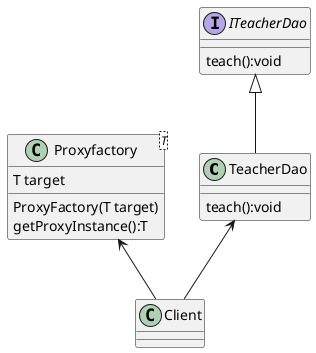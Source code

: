 @startuml

class TeacherDao{
    teach():void
}

interface ITeacherDao{
    teach():void
}

class Proxyfactory<T>{
    T target
    ProxyFactory(T target)
    getProxyInstance():T
}

class Client

ITeacherDao <|-- TeacherDao
Proxyfactory <--Client
TeacherDao <--Client

@enduml